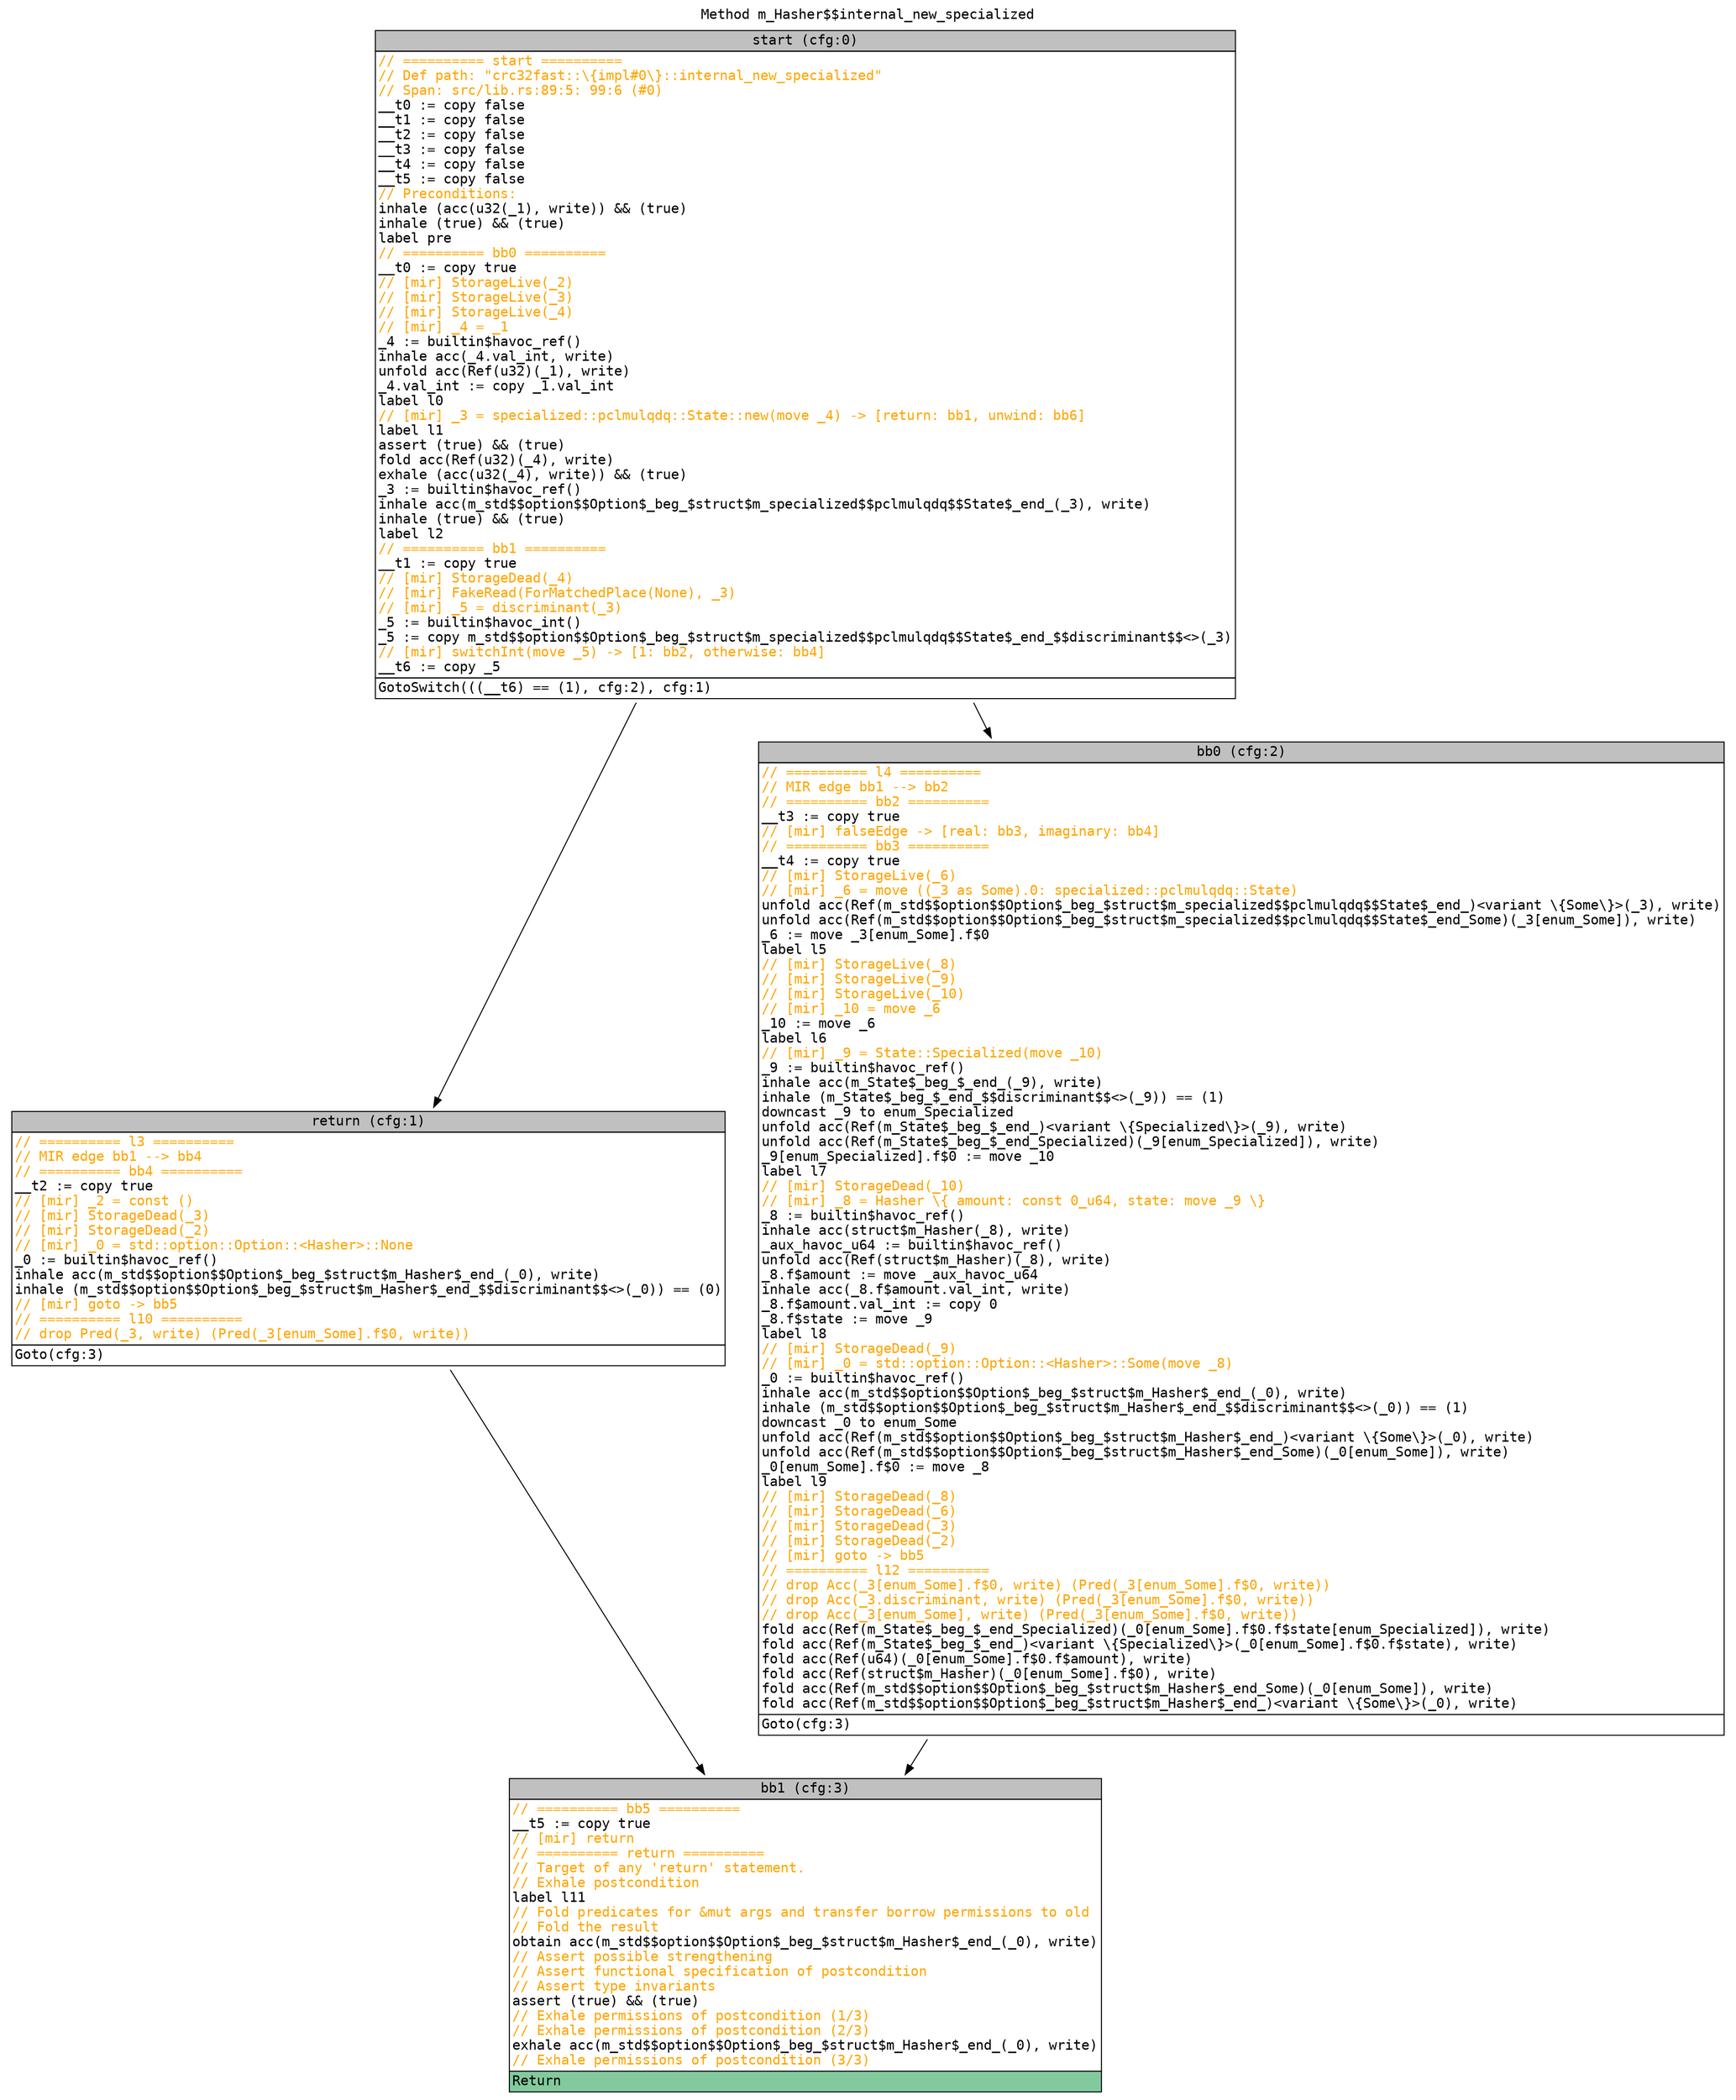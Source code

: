 digraph CFG {
graph [fontname=monospace];
node [fontname=monospace];
edge [fontname=monospace];
labelloc="t";
label="Method m_Hasher$$internal_new_specialized";
"block_start" [shape=none,label=<<table border="0" cellborder="1" cellspacing="0"><tr><td bgcolor="gray" align="center">start (cfg:0)</td></tr><tr><td align="left" balign="left"><font color="orange">// ========== start ==========</font><br/><font color="orange">// Def path: "crc32fast::\{impl#0\}::internal_new_specialized"</font><br/><font color="orange">// Span: src/lib.rs:89:5: 99:6 (#0)</font><br/>__t0 := copy false<br/>__t1 := copy false<br/>__t2 := copy false<br/>__t3 := copy false<br/>__t4 := copy false<br/>__t5 := copy false<br/><font color="orange">// Preconditions:</font><br/>inhale (acc(u32(_1), write)) &amp;&amp; (true)<br/>inhale (true) &amp;&amp; (true)<br/>label pre<br/><font color="orange">// ========== bb0 ==========</font><br/>__t0 := copy true<br/><font color="orange">// [mir] StorageLive(_2)</font><br/><font color="orange">// [mir] StorageLive(_3)</font><br/><font color="orange">// [mir] StorageLive(_4)</font><br/><font color="orange">// [mir] _4 = _1</font><br/>_4 := builtin$havoc_ref()<br/>inhale acc(_4.val_int, write)<br/>unfold acc(Ref(u32)(_1), write)<br/>_4.val_int := copy _1.val_int<br/>label l0<br/><font color="orange">// [mir] _3 = specialized::pclmulqdq::State::new(move _4) -&gt; [return: bb1, unwind: bb6]</font><br/>label l1<br/>assert (true) &amp;&amp; (true)<br/>fold acc(Ref(u32)(_4), write)<br/>exhale (acc(u32(_4), write)) &amp;&amp; (true)<br/>_3 := builtin$havoc_ref()<br/>inhale acc(m_std$$option$$Option$_beg_$struct$m_specialized$$pclmulqdq$$State$_end_(_3), write)<br/>inhale (true) &amp;&amp; (true)<br/>label l2<br/><font color="orange">// ========== bb1 ==========</font><br/>__t1 := copy true<br/><font color="orange">// [mir] StorageDead(_4)</font><br/><font color="orange">// [mir] FakeRead(ForMatchedPlace(None), _3)</font><br/><font color="orange">// [mir] _5 = discriminant(_3)</font><br/>_5 := builtin$havoc_int()<br/>_5 := copy m_std$$option$$Option$_beg_$struct$m_specialized$$pclmulqdq$$State$_end_$$discriminant$$&lt;&gt;(_3)<br/><font color="orange">// [mir] switchInt(move _5) -&gt; [1: bb2, otherwise: bb4]</font><br/>__t6 := copy _5</td></tr><tr><td align="left">GotoSwitch(((__t6) == (1), cfg:2), cfg:1)<br/></td></tr></table>>];
"block_return" [shape=none,label=<<table border="0" cellborder="1" cellspacing="0"><tr><td bgcolor="gray" align="center">return (cfg:1)</td></tr><tr><td align="left" balign="left"><font color="orange">// ========== l3 ==========</font><br/><font color="orange">// MIR edge bb1 --&gt; bb4</font><br/><font color="orange">// ========== bb4 ==========</font><br/>__t2 := copy true<br/><font color="orange">// [mir] _2 = const ()</font><br/><font color="orange">// [mir] StorageDead(_3)</font><br/><font color="orange">// [mir] StorageDead(_2)</font><br/><font color="orange">// [mir] _0 = std::option::Option::&lt;Hasher&gt;::None</font><br/>_0 := builtin$havoc_ref()<br/>inhale acc(m_std$$option$$Option$_beg_$struct$m_Hasher$_end_(_0), write)<br/>inhale (m_std$$option$$Option$_beg_$struct$m_Hasher$_end_$$discriminant$$&lt;&gt;(_0)) == (0)<br/><font color="orange">// [mir] goto -&gt; bb5</font><br/><font color="orange">// ========== l10 ==========</font><br/><font color="orange">// drop Pred(_3, write) (Pred(_3[enum_Some].f$0, write))</font></td></tr><tr><td align="left">Goto(cfg:3)<br/></td></tr></table>>];
"block_bb0" [shape=none,label=<<table border="0" cellborder="1" cellspacing="0"><tr><td bgcolor="gray" align="center">bb0 (cfg:2)</td></tr><tr><td align="left" balign="left"><font color="orange">// ========== l4 ==========</font><br/><font color="orange">// MIR edge bb1 --&gt; bb2</font><br/><font color="orange">// ========== bb2 ==========</font><br/>__t3 := copy true<br/><font color="orange">// [mir] falseEdge -&gt; [real: bb3, imaginary: bb4]</font><br/><font color="orange">// ========== bb3 ==========</font><br/>__t4 := copy true<br/><font color="orange">// [mir] StorageLive(_6)</font><br/><font color="orange">// [mir] _6 = move ((_3 as Some).0: specialized::pclmulqdq::State)</font><br/>unfold acc(Ref(m_std$$option$$Option$_beg_$struct$m_specialized$$pclmulqdq$$State$_end_)&lt;variant \{Some\}&gt;(_3), write)<br/>unfold acc(Ref(m_std$$option$$Option$_beg_$struct$m_specialized$$pclmulqdq$$State$_end_Some)(_3[enum_Some]), write)<br/>_6 := move _3[enum_Some].f$0<br/>label l5<br/><font color="orange">// [mir] StorageLive(_8)</font><br/><font color="orange">// [mir] StorageLive(_9)</font><br/><font color="orange">// [mir] StorageLive(_10)</font><br/><font color="orange">// [mir] _10 = move _6</font><br/>_10 := move _6<br/>label l6<br/><font color="orange">// [mir] _9 = State::Specialized(move _10)</font><br/>_9 := builtin$havoc_ref()<br/>inhale acc(m_State$_beg_$_end_(_9), write)<br/>inhale (m_State$_beg_$_end_$$discriminant$$&lt;&gt;(_9)) == (1)<br/>downcast _9 to enum_Specialized<br/>unfold acc(Ref(m_State$_beg_$_end_)&lt;variant \{Specialized\}&gt;(_9), write)<br/>unfold acc(Ref(m_State$_beg_$_end_Specialized)(_9[enum_Specialized]), write)<br/>_9[enum_Specialized].f$0 := move _10<br/>label l7<br/><font color="orange">// [mir] StorageDead(_10)</font><br/><font color="orange">// [mir] _8 = Hasher \{ amount: const 0_u64, state: move _9 \}</font><br/>_8 := builtin$havoc_ref()<br/>inhale acc(struct$m_Hasher(_8), write)<br/>_aux_havoc_u64 := builtin$havoc_ref()<br/>unfold acc(Ref(struct$m_Hasher)(_8), write)<br/>_8.f$amount := move _aux_havoc_u64<br/>inhale acc(_8.f$amount.val_int, write)<br/>_8.f$amount.val_int := copy 0<br/>_8.f$state := move _9<br/>label l8<br/><font color="orange">// [mir] StorageDead(_9)</font><br/><font color="orange">// [mir] _0 = std::option::Option::&lt;Hasher&gt;::Some(move _8)</font><br/>_0 := builtin$havoc_ref()<br/>inhale acc(m_std$$option$$Option$_beg_$struct$m_Hasher$_end_(_0), write)<br/>inhale (m_std$$option$$Option$_beg_$struct$m_Hasher$_end_$$discriminant$$&lt;&gt;(_0)) == (1)<br/>downcast _0 to enum_Some<br/>unfold acc(Ref(m_std$$option$$Option$_beg_$struct$m_Hasher$_end_)&lt;variant \{Some\}&gt;(_0), write)<br/>unfold acc(Ref(m_std$$option$$Option$_beg_$struct$m_Hasher$_end_Some)(_0[enum_Some]), write)<br/>_0[enum_Some].f$0 := move _8<br/>label l9<br/><font color="orange">// [mir] StorageDead(_8)</font><br/><font color="orange">// [mir] StorageDead(_6)</font><br/><font color="orange">// [mir] StorageDead(_3)</font><br/><font color="orange">// [mir] StorageDead(_2)</font><br/><font color="orange">// [mir] goto -&gt; bb5</font><br/><font color="orange">// ========== l12 ==========</font><br/><font color="orange">// drop Acc(_3[enum_Some].f$0, write) (Pred(_3[enum_Some].f$0, write))</font><br/><font color="orange">// drop Acc(_3.discriminant, write) (Pred(_3[enum_Some].f$0, write))</font><br/><font color="orange">// drop Acc(_3[enum_Some], write) (Pred(_3[enum_Some].f$0, write))</font><br/>fold acc(Ref(m_State$_beg_$_end_Specialized)(_0[enum_Some].f$0.f$state[enum_Specialized]), write)<br/>fold acc(Ref(m_State$_beg_$_end_)&lt;variant \{Specialized\}&gt;(_0[enum_Some].f$0.f$state), write)<br/>fold acc(Ref(u64)(_0[enum_Some].f$0.f$amount), write)<br/>fold acc(Ref(struct$m_Hasher)(_0[enum_Some].f$0), write)<br/>fold acc(Ref(m_std$$option$$Option$_beg_$struct$m_Hasher$_end_Some)(_0[enum_Some]), write)<br/>fold acc(Ref(m_std$$option$$Option$_beg_$struct$m_Hasher$_end_)&lt;variant \{Some\}&gt;(_0), write)</td></tr><tr><td align="left">Goto(cfg:3)<br/></td></tr></table>>];
"block_bb1" [shape=none,label=<<table border="0" cellborder="1" cellspacing="0"><tr><td bgcolor="gray" align="center">bb1 (cfg:3)</td></tr><tr><td align="left" balign="left"><font color="orange">// ========== bb5 ==========</font><br/>__t5 := copy true<br/><font color="orange">// [mir] return</font><br/><font color="orange">// ========== return ==========</font><br/><font color="orange">// Target of any 'return' statement.</font><br/><font color="orange">// Exhale postcondition</font><br/>label l11<br/><font color="orange">// Fold predicates for &amp;mut args and transfer borrow permissions to old</font><br/><font color="orange">// Fold the result</font><br/>obtain acc(m_std$$option$$Option$_beg_$struct$m_Hasher$_end_(_0), write)<br/><font color="orange">// Assert possible strengthening</font><br/><font color="orange">// Assert functional specification of postcondition</font><br/><font color="orange">// Assert type invariants</font><br/>assert (true) &amp;&amp; (true)<br/><font color="orange">// Exhale permissions of postcondition (1/3)</font><br/><font color="orange">// Exhale permissions of postcondition (2/3)</font><br/>exhale acc(m_std$$option$$Option$_beg_$struct$m_Hasher$_end_(_0), write)<br/><font color="orange">// Exhale permissions of postcondition (3/3)</font></td></tr><tr><td align="left" bgcolor="#82CA9D">Return<br/></td></tr></table>>];
"block_start" -> "block_bb0";
"block_start" -> "block_return";
"block_return" -> "block_bb1";
"block_bb0" -> "block_bb1";
}
